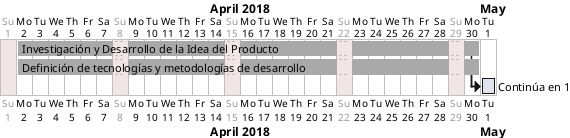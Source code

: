@startgantt Diagrama de Gantt 1
project starts the 2018/04/01
sunday are closed
[Investigación y Desarrollo de la Idea del Producto] lasts 25 days
[Definición de tecnologías y metodologías de desarrollo]  lasts 25 days
[Continúa en 1] starts at [Investigación y Desarrollo de la Idea del Producto]'s end
[Continúa en 1] starts at [Definición de tecnologías y metodologías de desarrollo]'s end
[Investigación y Desarrollo de la Idea del Producto] is colored in DarkGrey
[Definición de tecnologías y metodologías de desarrollo] is colored in DarkGrey
@endgantt
